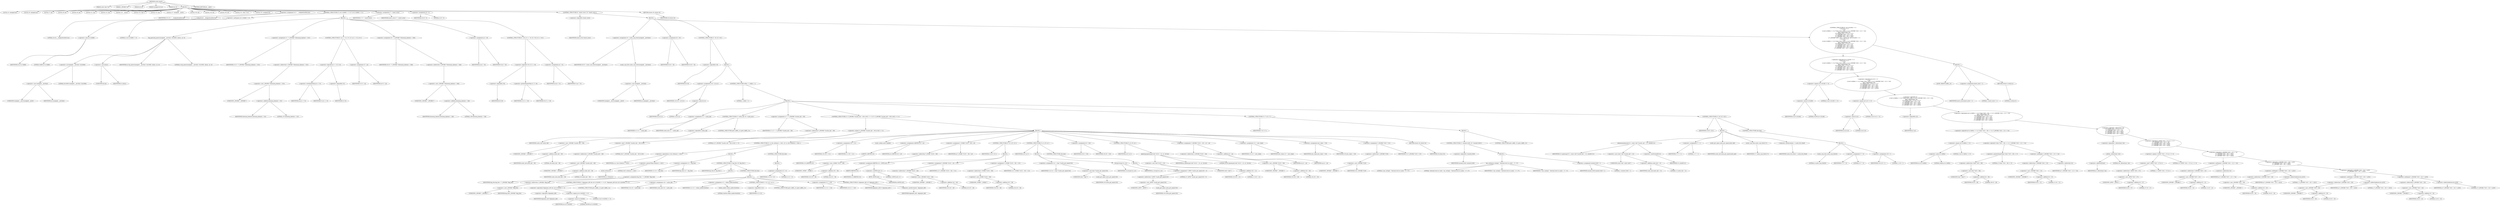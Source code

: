 digraph cache_insert {  
"1000117" [label = "(METHOD,cache_insert)" ]
"1000118" [label = "(PARAM,const char *a1)" ]
"1000119" [label = "(PARAM,_DWORD *a2)" ]
"1000120" [label = "(PARAM,int a3)" ]
"1000121" [label = "(PARAM,unsigned int a4)" ]
"1000122" [label = "(PARAM,int a5)" ]
"1000123" [label = "(BLOCK,,)" ]
"1000124" [label = "(LOCAL,v5: unsigned int)" ]
"1000125" [label = "(LOCAL,v6: unsigned int)" ]
"1000126" [label = "(LOCAL,v7: int)" ]
"1000127" [label = "(LOCAL,v8: int)" ]
"1000128" [label = "(LOCAL,v9: int)" ]
"1000129" [label = "(LOCAL,v11: int)" ]
"1000130" [label = "(LOCAL,v12: int)" ]
"1000131" [label = "(LOCAL,v13: __int16)" ]
"1000132" [label = "(LOCAL,v14: char *)" ]
"1000133" [label = "(LOCAL,v15: int)" ]
"1000134" [label = "(LOCAL,v17: unsigned __int16)" ]
"1000135" [label = "(LOCAL,v18: int)" ]
"1000136" [label = "(LOCAL,v19: int)" ]
"1000137" [label = "(LOCAL,v20: int)" ]
"1000138" [label = "(LOCAL,v21: char [ 16 ])" ]
"1000139" [label = "(LOCAL,v22: unsigned int)" ]
"1000140" [label = "(<operator>.assignment,v22 = __readgsdword(0x14u))" ]
"1000141" [label = "(IDENTIFIER,v22,v22 = __readgsdword(0x14u))" ]
"1000142" [label = "(__readgsdword,__readgsdword(0x14u))" ]
"1000143" [label = "(LITERAL,0x14u,__readgsdword(0x14u))" ]
"1000144" [label = "(CONTROL_STRUCTURE,if ( (a5 & 0x980) != 0 ),if ( (a5 & 0x980) != 0 ))" ]
"1000145" [label = "(<operator>.notEquals,(a5 & 0x980) != 0)" ]
"1000146" [label = "(<operator>.and,a5 & 0x980)" ]
"1000147" [label = "(IDENTIFIER,a5,a5 & 0x980)" ]
"1000148" [label = "(LITERAL,0x980,a5 & 0x980)" ]
"1000149" [label = "(LITERAL,0,(a5 & 0x980) != 0)" ]
"1000150" [label = "(BLOCK,,)" ]
"1000151" [label = "(log_query,log_query((unsigned __int16)a5 | 0x10000, (int)a1, a2, 0))" ]
"1000152" [label = "(<operator>.or,(unsigned __int16)a5 | 0x10000)" ]
"1000153" [label = "(<operator>.cast,(unsigned __int16)a5)" ]
"1000154" [label = "(UNKNOWN,unsigned __int16,unsigned __int16)" ]
"1000155" [label = "(IDENTIFIER,a5,(unsigned __int16)a5)" ]
"1000156" [label = "(LITERAL,0x10000,(unsigned __int16)a5 | 0x10000)" ]
"1000157" [label = "(<operator>.cast,(int)a1)" ]
"1000158" [label = "(UNKNOWN,int,int)" ]
"1000159" [label = "(IDENTIFIER,a1,(int)a1)" ]
"1000160" [label = "(IDENTIFIER,a2,log_query((unsigned __int16)a5 | 0x10000, (int)a1, a2, 0))" ]
"1000161" [label = "(LITERAL,0,log_query((unsigned __int16)a5 | 0x10000, (int)a1, a2, 0))" ]
"1000162" [label = "(<operator>.assignment,v5 = *(_DWORD *)(dnsmasq_daemon + 252))" ]
"1000163" [label = "(IDENTIFIER,v5,v5 = *(_DWORD *)(dnsmasq_daemon + 252))" ]
"1000164" [label = "(<operator>.indirection,*(_DWORD *)(dnsmasq_daemon + 252))" ]
"1000165" [label = "(<operator>.cast,(_DWORD *)(dnsmasq_daemon + 252))" ]
"1000166" [label = "(UNKNOWN,_DWORD *,_DWORD *)" ]
"1000167" [label = "(<operator>.addition,dnsmasq_daemon + 252)" ]
"1000168" [label = "(IDENTIFIER,dnsmasq_daemon,dnsmasq_daemon + 252)" ]
"1000169" [label = "(LITERAL,252,dnsmasq_daemon + 252)" ]
"1000170" [label = "(CONTROL_STRUCTURE,if ( a4 <= v5 || !v5 ),if ( a4 <= v5 || !v5 ))" ]
"1000171" [label = "(<operator>.logicalOr,a4 <= v5 || !v5)" ]
"1000172" [label = "(<operator>.lessEqualsThan,a4 <= v5)" ]
"1000173" [label = "(IDENTIFIER,a4,a4 <= v5)" ]
"1000174" [label = "(IDENTIFIER,v5,a4 <= v5)" ]
"1000175" [label = "(<operator>.logicalNot,!v5)" ]
"1000176" [label = "(IDENTIFIER,v5,!v5)" ]
"1000177" [label = "(<operator>.assignment,v5 = a4)" ]
"1000178" [label = "(IDENTIFIER,v5,v5 = a4)" ]
"1000179" [label = "(IDENTIFIER,a4,v5 = a4)" ]
"1000180" [label = "(<operator>.assignment,v6 = *(_DWORD *)(dnsmasq_daemon + 248))" ]
"1000181" [label = "(IDENTIFIER,v6,v6 = *(_DWORD *)(dnsmasq_daemon + 248))" ]
"1000182" [label = "(<operator>.indirection,*(_DWORD *)(dnsmasq_daemon + 248))" ]
"1000183" [label = "(<operator>.cast,(_DWORD *)(dnsmasq_daemon + 248))" ]
"1000184" [label = "(UNKNOWN,_DWORD *,_DWORD *)" ]
"1000185" [label = "(<operator>.addition,dnsmasq_daemon + 248)" ]
"1000186" [label = "(IDENTIFIER,dnsmasq_daemon,dnsmasq_daemon + 248)" ]
"1000187" [label = "(LITERAL,248,dnsmasq_daemon + 248)" ]
"1000188" [label = "(<operator>.assignment,a4 = v6)" ]
"1000189" [label = "(IDENTIFIER,a4,a4 = v6)" ]
"1000190" [label = "(IDENTIFIER,v6,a4 = v6)" ]
"1000191" [label = "(CONTROL_STRUCTURE,if ( !v6 || v5 >= v6 ),if ( !v6 || v5 >= v6 ))" ]
"1000192" [label = "(<operator>.logicalOr,!v6 || v5 >= v6)" ]
"1000193" [label = "(<operator>.logicalNot,!v6)" ]
"1000194" [label = "(IDENTIFIER,v6,!v6)" ]
"1000195" [label = "(<operator>.greaterEqualsThan,v5 >= v6)" ]
"1000196" [label = "(IDENTIFIER,v5,v5 >= v6)" ]
"1000197" [label = "(IDENTIFIER,v6,v5 >= v6)" ]
"1000198" [label = "(<operator>.assignment,a4 = v5)" ]
"1000199" [label = "(IDENTIFIER,a4,a4 = v5)" ]
"1000200" [label = "(IDENTIFIER,v5,a4 = v5)" ]
"1000201" [label = "(<operator>.assignment,v7 = insert_error)" ]
"1000202" [label = "(IDENTIFIER,v7,v7 = insert_error)" ]
"1000203" [label = "(IDENTIFIER,insert_error,v7 = insert_error)" ]
"1000204" [label = "(<operator>.assignment,v8 = 0)" ]
"1000205" [label = "(IDENTIFIER,v8,v8 = 0)" ]
"1000206" [label = "(LITERAL,0,v8 = 0)" ]
"1000207" [label = "(CONTROL_STRUCTURE,if ( !insert_error ),if ( !insert_error ))" ]
"1000208" [label = "(<operator>.logicalNot,!insert_error)" ]
"1000209" [label = "(IDENTIFIER,insert_error,!insert_error)" ]
"1000210" [label = "(BLOCK,,)" ]
"1000211" [label = "(<operator>.assignment,v9 = cache_scan_free((unsigned __int16)a5))" ]
"1000212" [label = "(IDENTIFIER,v9,v9 = cache_scan_free((unsigned __int16)a5))" ]
"1000213" [label = "(cache_scan_free,cache_scan_free((unsigned __int16)a5))" ]
"1000214" [label = "(<operator>.cast,(unsigned __int16)a5)" ]
"1000215" [label = "(UNKNOWN,unsigned __int16,unsigned __int16)" ]
"1000216" [label = "(IDENTIFIER,a5,(unsigned __int16)a5)" ]
"1000217" [label = "(<operator>.assignment,v8 = v9)" ]
"1000218" [label = "(IDENTIFIER,v8,v8 = v9)" ]
"1000219" [label = "(IDENTIFIER,v9,v8 = v9)" ]
"1000220" [label = "(CONTROL_STRUCTURE,if ( !v9 ),if ( !v9 ))" ]
"1000221" [label = "(<operator>.logicalNot,!v9)" ]
"1000222" [label = "(IDENTIFIER,v9,!v9)" ]
"1000223" [label = "(BLOCK,,)" ]
"1000224" [label = "(<operator>.assignment,v18 = a5 & 4)" ]
"1000225" [label = "(IDENTIFIER,v18,v18 = a5 & 4)" ]
"1000226" [label = "(<operator>.and,a5 & 4)" ]
"1000227" [label = "(IDENTIFIER,a5,a5 & 4)" ]
"1000228" [label = "(LITERAL,4,a5 & 4)" ]
"1000229" [label = "(CONTROL_STRUCTURE,while ( 1 ),while ( 1 ))" ]
"1000230" [label = "(LITERAL,1,while ( 1 ))" ]
"1000231" [label = "(BLOCK,,)" ]
"1000232" [label = "(<operator>.assignment,v11 = cache_tail)" ]
"1000233" [label = "(IDENTIFIER,v11,v11 = cache_tail)" ]
"1000234" [label = "(IDENTIFIER,cache_tail,v11 = cache_tail)" ]
"1000235" [label = "(CONTROL_STRUCTURE,if ( !cache_tail ),if ( !cache_tail ))" ]
"1000236" [label = "(<operator>.logicalNot,!cache_tail)" ]
"1000237" [label = "(IDENTIFIER,cache_tail,!cache_tail)" ]
"1000238" [label = "(CONTROL_STRUCTURE,goto LABEL_23;,goto LABEL_23;)" ]
"1000239" [label = "(<operator>.assignment,v17 = *(_DWORD *)(cache_tail + 36))" ]
"1000240" [label = "(IDENTIFIER,v17,v17 = *(_DWORD *)(cache_tail + 36))" ]
"1000241" [label = "(<operator>.indirection,*(_DWORD *)(cache_tail + 36))" ]
"1000242" [label = "(<operator>.cast,(_DWORD *)(cache_tail + 36))" ]
"1000243" [label = "(UNKNOWN,_DWORD *,_DWORD *)" ]
"1000244" [label = "(<operator>.addition,cache_tail + 36)" ]
"1000245" [label = "(IDENTIFIER,cache_tail,cache_tail + 36)" ]
"1000246" [label = "(LITERAL,36,cache_tail + 36)" ]
"1000247" [label = "(CONTROL_STRUCTURE,if ( (*(_DWORD *)(cache_tail + 36) & 0xC) == 0 ),if ( (*(_DWORD *)(cache_tail + 36) & 0xC) == 0 ))" ]
"1000248" [label = "(<operator>.equals,(*(_DWORD *)(cache_tail + 36) & 0xC) == 0)" ]
"1000249" [label = "(<operator>.and,*(_DWORD *)(cache_tail + 36) & 0xC)" ]
"1000250" [label = "(<operator>.indirection,*(_DWORD *)(cache_tail + 36))" ]
"1000251" [label = "(<operator>.cast,(_DWORD *)(cache_tail + 36))" ]
"1000252" [label = "(UNKNOWN,_DWORD *,_DWORD *)" ]
"1000253" [label = "(<operator>.addition,cache_tail + 36)" ]
"1000254" [label = "(IDENTIFIER,cache_tail,cache_tail + 36)" ]
"1000255" [label = "(LITERAL,36,cache_tail + 36)" ]
"1000256" [label = "(LITERAL,0xC,*(_DWORD *)(cache_tail + 36) & 0xC)" ]
"1000257" [label = "(LITERAL,0,(*(_DWORD *)(cache_tail + 36) & 0xC) == 0)" ]
"1000258" [label = "(BLOCK,,)" ]
"1000259" [label = "(CONTROL_STRUCTURE,if ( a1 && strlen(a1) > 0x31 ),if ( a1 && strlen(a1) > 0x31 ))" ]
"1000260" [label = "(<operator>.logicalAnd,a1 && strlen(a1) > 0x31)" ]
"1000261" [label = "(IDENTIFIER,a1,a1 && strlen(a1) > 0x31)" ]
"1000262" [label = "(<operator>.greaterThan,strlen(a1) > 0x31)" ]
"1000263" [label = "(strlen,strlen(a1))" ]
"1000264" [label = "(IDENTIFIER,a1,strlen(a1))" ]
"1000265" [label = "(LITERAL,0x31,strlen(a1) > 0x31)" ]
"1000266" [label = "(BLOCK,,)" ]
"1000267" [label = "(<operator>.assignment,v12 = big_free)" ]
"1000268" [label = "(IDENTIFIER,v12,v12 = big_free)" ]
"1000269" [label = "(IDENTIFIER,big_free,v12 = big_free)" ]
"1000270" [label = "(CONTROL_STRUCTURE,if ( big_free ),if ( big_free ))" ]
"1000271" [label = "(IDENTIFIER,big_free,if ( big_free ))" ]
"1000272" [label = "(BLOCK,,)" ]
"1000273" [label = "(<operator>.assignment,big_free = *(_DWORD *)big_free)" ]
"1000274" [label = "(IDENTIFIER,big_free,big_free = *(_DWORD *)big_free)" ]
"1000275" [label = "(<operator>.indirection,*(_DWORD *)big_free)" ]
"1000276" [label = "(<operator>.cast,(_DWORD *)big_free)" ]
"1000277" [label = "(UNKNOWN,_DWORD *,_DWORD *)" ]
"1000278" [label = "(IDENTIFIER,big_free,(_DWORD *)big_free)" ]
"1000279" [label = "(CONTROL_STRUCTURE,else,else)" ]
"1000280" [label = "(BLOCK,,)" ]
"1000281" [label = "(CONTROL_STRUCTURE,if ( !bignames_left && (a5 & 0x5000) == 0 ),if ( !bignames_left && (a5 & 0x5000) == 0 ))" ]
"1000282" [label = "(<operator>.logicalAnd,!bignames_left && (a5 & 0x5000) == 0)" ]
"1000283" [label = "(<operator>.logicalNot,!bignames_left)" ]
"1000284" [label = "(IDENTIFIER,bignames_left,!bignames_left)" ]
"1000285" [label = "(<operator>.equals,(a5 & 0x5000) == 0)" ]
"1000286" [label = "(<operator>.and,a5 & 0x5000)" ]
"1000287" [label = "(IDENTIFIER,a5,a5 & 0x5000)" ]
"1000288" [label = "(LITERAL,0x5000,a5 & 0x5000)" ]
"1000289" [label = "(LITERAL,0,(a5 & 0x5000) == 0)" ]
"1000290" [label = "(CONTROL_STRUCTURE,goto LABEL_23;,goto LABEL_23;)" ]
"1000291" [label = "(<operator>.assignment,v19 = cache_tail)" ]
"1000292" [label = "(IDENTIFIER,v19,v19 = cache_tail)" ]
"1000293" [label = "(IDENTIFIER,cache_tail,v19 = cache_tail)" ]
"1000294" [label = "(<operator>.assignment,v12 = whine_malloc(0x404u))" ]
"1000295" [label = "(IDENTIFIER,v12,v12 = whine_malloc(0x404u))" ]
"1000296" [label = "(whine_malloc,whine_malloc(0x404u))" ]
"1000297" [label = "(LITERAL,0x404u,whine_malloc(0x404u))" ]
"1000298" [label = "(CONTROL_STRUCTURE,if ( !v12 ),if ( !v12 ))" ]
"1000299" [label = "(<operator>.logicalNot,!v12)" ]
"1000300" [label = "(IDENTIFIER,v12,!v12)" ]
"1000301" [label = "(CONTROL_STRUCTURE,goto LABEL_23;,goto LABEL_23;)" ]
"1000302" [label = "(<operator>.assignment,v11 = v19)" ]
"1000303" [label = "(IDENTIFIER,v11,v11 = v19)" ]
"1000304" [label = "(IDENTIFIER,v19,v11 = v19)" ]
"1000305" [label = "(CONTROL_STRUCTURE,if ( bignames_left ),if ( bignames_left ))" ]
"1000306" [label = "(IDENTIFIER,bignames_left,if ( bignames_left ))" ]
"1000307" [label = "(<operator>.preDecrement,--bignames_left)" ]
"1000308" [label = "(IDENTIFIER,bignames_left,--bignames_left)" ]
"1000309" [label = "(CONTROL_STRUCTURE,else,else)" ]
"1000310" [label = "(BLOCK,,)" ]
"1000311" [label = "(<operator>.assignment,v12 = 0)" ]
"1000312" [label = "(IDENTIFIER,v12,v12 = 0)" ]
"1000313" [label = "(LITERAL,0,v12 = 0)" ]
"1000314" [label = "(<operator>.assignment,v20 = v11)" ]
"1000315" [label = "(IDENTIFIER,v20,v20 = v11)" ]
"1000316" [label = "(IDENTIFIER,v11,v20 = v11)" ]
"1000317" [label = "(cache_unlink,cache_unlink())" ]
"1000318" [label = "(<operator>.assignment,LOBYTE(v13) = a5)" ]
"1000319" [label = "(LOBYTE,LOBYTE(v13))" ]
"1000320" [label = "(IDENTIFIER,v13,LOBYTE(v13))" ]
"1000321" [label = "(IDENTIFIER,a5,LOBYTE(v13) = a5)" ]
"1000322" [label = "(<operator>.assignment,*(_WORD *)(v20 + 36) = a5)" ]
"1000323" [label = "(<operator>.indirection,*(_WORD *)(v20 + 36))" ]
"1000324" [label = "(<operator>.cast,(_WORD *)(v20 + 36))" ]
"1000325" [label = "(UNKNOWN,_WORD *,_WORD *)" ]
"1000326" [label = "(<operator>.addition,v20 + 36)" ]
"1000327" [label = "(IDENTIFIER,v20,v20 + 36)" ]
"1000328" [label = "(LITERAL,36,v20 + 36)" ]
"1000329" [label = "(IDENTIFIER,a5,*(_WORD *)(v20 + 36) = a5)" ]
"1000330" [label = "(CONTROL_STRUCTURE,if ( v12 ),if ( v12 ))" ]
"1000331" [label = "(IDENTIFIER,v12,if ( v12 ))" ]
"1000332" [label = "(BLOCK,,)" ]
"1000333" [label = "(<operator>.assignment,HIBYTE(v13) = BYTE1(a5) | 2)" ]
"1000334" [label = "(HIBYTE,HIBYTE(v13))" ]
"1000335" [label = "(IDENTIFIER,v13,HIBYTE(v13))" ]
"1000336" [label = "(<operator>.or,BYTE1(a5) | 2)" ]
"1000337" [label = "(BYTE1,BYTE1(a5))" ]
"1000338" [label = "(IDENTIFIER,a5,BYTE1(a5))" ]
"1000339" [label = "(LITERAL,2,BYTE1(a5) | 2)" ]
"1000340" [label = "(<operator>.assignment,*(_DWORD *)(v20 + 40) = v12)" ]
"1000341" [label = "(<operator>.indirection,*(_DWORD *)(v20 + 40))" ]
"1000342" [label = "(<operator>.cast,(_DWORD *)(v20 + 40))" ]
"1000343" [label = "(UNKNOWN,_DWORD *,_DWORD *)" ]
"1000344" [label = "(<operator>.addition,v20 + 40)" ]
"1000345" [label = "(IDENTIFIER,v20,v20 + 40)" ]
"1000346" [label = "(LITERAL,40,v20 + 40)" ]
"1000347" [label = "(IDENTIFIER,v12,*(_DWORD *)(v20 + 40) = v12)" ]
"1000348" [label = "(<operator>.assignment,*(_WORD *)(v20 + 36) = v13)" ]
"1000349" [label = "(<operator>.indirection,*(_WORD *)(v20 + 36))" ]
"1000350" [label = "(<operator>.cast,(_WORD *)(v20 + 36))" ]
"1000351" [label = "(UNKNOWN,_WORD *,_WORD *)" ]
"1000352" [label = "(<operator>.addition,v20 + 36)" ]
"1000353" [label = "(IDENTIFIER,v20,v20 + 36)" ]
"1000354" [label = "(LITERAL,36,v20 + 36)" ]
"1000355" [label = "(IDENTIFIER,v13,*(_WORD *)(v20 + 36) = v13)" ]
"1000356" [label = "(CONTROL_STRUCTURE,if ( a1 ),if ( a1 ))" ]
"1000357" [label = "(IDENTIFIER,a1,if ( a1 ))" ]
"1000358" [label = "(BLOCK,,)" ]
"1000359" [label = "(<operator>.assignment,v14 = (char *)cache_get_name(v20))" ]
"1000360" [label = "(IDENTIFIER,v14,v14 = (char *)cache_get_name(v20))" ]
"1000361" [label = "(<operator>.cast,(char *)cache_get_name(v20))" ]
"1000362" [label = "(UNKNOWN,char *,char *)" ]
"1000363" [label = "(cache_get_name,cache_get_name(v20))" ]
"1000364" [label = "(IDENTIFIER,v20,cache_get_name(v20))" ]
"1000365" [label = "(strcpy,strcpy(v14, a1))" ]
"1000366" [label = "(IDENTIFIER,v14,strcpy(v14, a1))" ]
"1000367" [label = "(IDENTIFIER,a1,strcpy(v14, a1))" ]
"1000368" [label = "(CONTROL_STRUCTURE,else,else)" ]
"1000369" [label = "(BLOCK,,)" ]
"1000370" [label = "(<operator>.assignment,*(_BYTE *)cache_get_name(v20) = 0)" ]
"1000371" [label = "(<operator>.indirection,*(_BYTE *)cache_get_name(v20))" ]
"1000372" [label = "(<operator>.cast,(_BYTE *)cache_get_name(v20))" ]
"1000373" [label = "(UNKNOWN,_BYTE *,_BYTE *)" ]
"1000374" [label = "(cache_get_name,cache_get_name(v20))" ]
"1000375" [label = "(IDENTIFIER,v20,cache_get_name(v20))" ]
"1000376" [label = "(LITERAL,0,*(_BYTE *)cache_get_name(v20) = 0)" ]
"1000377" [label = "(<operator>.assignment,v8 = v20)" ]
"1000378" [label = "(IDENTIFIER,v8,v8 = v20)" ]
"1000379" [label = "(IDENTIFIER,v20,v8 = v20)" ]
"1000380" [label = "(CONTROL_STRUCTURE,if ( a2 ),if ( a2 ))" ]
"1000381" [label = "(IDENTIFIER,a2,if ( a2 ))" ]
"1000382" [label = "(qmemcpy,qmemcpy((void *)(v20 + 12), a2, 0x10u))" ]
"1000383" [label = "(<operator>.cast,(void *)(v20 + 12))" ]
"1000384" [label = "(UNKNOWN,void *,void *)" ]
"1000385" [label = "(<operator>.addition,v20 + 12)" ]
"1000386" [label = "(IDENTIFIER,v20,v20 + 12)" ]
"1000387" [label = "(LITERAL,12,v20 + 12)" ]
"1000388" [label = "(IDENTIFIER,a2,qmemcpy((void *)(v20 + 12), a2, 0x10u))" ]
"1000389" [label = "(LITERAL,0x10u,qmemcpy((void *)(v20 + 12), a2, 0x10u))" ]
"1000390" [label = "(<operator>.assignment,*(_DWORD *)(v20 + 28) = a3 + a4)" ]
"1000391" [label = "(<operator>.indirection,*(_DWORD *)(v20 + 28))" ]
"1000392" [label = "(<operator>.cast,(_DWORD *)(v20 + 28))" ]
"1000393" [label = "(UNKNOWN,_DWORD *,_DWORD *)" ]
"1000394" [label = "(<operator>.addition,v20 + 28)" ]
"1000395" [label = "(IDENTIFIER,v20,v20 + 28)" ]
"1000396" [label = "(LITERAL,28,v20 + 28)" ]
"1000397" [label = "(<operator>.addition,a3 + a4)" ]
"1000398" [label = "(IDENTIFIER,a3,a3 + a4)" ]
"1000399" [label = "(IDENTIFIER,a4,a3 + a4)" ]
"1000400" [label = "(<operator>.assignment,v15 = new_chain)" ]
"1000401" [label = "(IDENTIFIER,v15,v15 = new_chain)" ]
"1000402" [label = "(IDENTIFIER,new_chain,v15 = new_chain)" ]
"1000403" [label = "(<operator>.assignment,new_chain = v20)" ]
"1000404" [label = "(IDENTIFIER,new_chain,new_chain = v20)" ]
"1000405" [label = "(IDENTIFIER,v20,new_chain = v20)" ]
"1000406" [label = "(<operator>.assignment,*(_DWORD *)v20 = v15)" ]
"1000407" [label = "(<operator>.indirection,*(_DWORD *)v20)" ]
"1000408" [label = "(<operator>.cast,(_DWORD *)v20)" ]
"1000409" [label = "(UNKNOWN,_DWORD *,_DWORD *)" ]
"1000410" [label = "(IDENTIFIER,v20,(_DWORD *)v20)" ]
"1000411" [label = "(IDENTIFIER,v15,*(_DWORD *)v20 = v15)" ]
"1000412" [label = "(RETURN,return v8;,return v8;)" ]
"1000413" [label = "(IDENTIFIER,v8,return v8;)" ]
"1000414" [label = "(CONTROL_STRUCTURE,if ( v7 ),if ( v7 ))" ]
"1000415" [label = "(IDENTIFIER,v7,if ( v7 ))" ]
"1000416" [label = "(BLOCK,,)" ]
"1000417" [label = "(CONTROL_STRUCTURE,if ( !warned_8160 ),if ( !warned_8160 ))" ]
"1000418" [label = "(<operator>.logicalNot,!warned_8160)" ]
"1000419" [label = "(IDENTIFIER,warned_8160,!warned_8160)" ]
"1000420" [label = "(BLOCK,,)" ]
"1000421" [label = "(my_syslog,my_syslog(3, \"Internal error in cache.\", v7, v7))" ]
"1000422" [label = "(LITERAL,3,my_syslog(3, \"Internal error in cache.\", v7, v7))" ]
"1000423" [label = "(LITERAL,\"Internal error in cache.\",my_syslog(3, \"Internal error in cache.\", v7, v7))" ]
"1000424" [label = "(IDENTIFIER,v7,my_syslog(3, \"Internal error in cache.\", v7, v7))" ]
"1000425" [label = "(IDENTIFIER,v7,my_syslog(3, \"Internal error in cache.\", v7, v7))" ]
"1000426" [label = "(<operator>.assignment,warned_8160 = 1)" ]
"1000427" [label = "(IDENTIFIER,warned_8160,warned_8160 = 1)" ]
"1000428" [label = "(LITERAL,1,warned_8160 = 1)" ]
"1000429" [label = "(CONTROL_STRUCTURE,goto LABEL_23;,goto LABEL_23;)" ]
"1000430" [label = "(CONTROL_STRUCTURE,if ( v18 ),if ( v18 ))" ]
"1000431" [label = "(IDENTIFIER,v18,if ( v18 ))" ]
"1000432" [label = "(BLOCK,,)" ]
"1000433" [label = "(qmemcpy,qmemcpy(v21, (const void *)(cache_tail + 12), sizeof(v21)))" ]
"1000434" [label = "(IDENTIFIER,v21,qmemcpy(v21, (const void *)(cache_tail + 12), sizeof(v21)))" ]
"1000435" [label = "(<operator>.cast,(const void *)(cache_tail + 12))" ]
"1000436" [label = "(UNKNOWN,const void *,const void *)" ]
"1000437" [label = "(<operator>.addition,cache_tail + 12)" ]
"1000438" [label = "(IDENTIFIER,cache_tail,cache_tail + 12)" ]
"1000439" [label = "(LITERAL,12,cache_tail + 12)" ]
"1000440" [label = "(<operator>.sizeOf,sizeof(v21))" ]
"1000441" [label = "(IDENTIFIER,v21,sizeof(v21))" ]
"1000442" [label = "(<operator>.assignment,v7 = 1)" ]
"1000443" [label = "(IDENTIFIER,v7,v7 = 1)" ]
"1000444" [label = "(LITERAL,1,v7 = 1)" ]
"1000445" [label = "(cache_get_name,cache_get_name(cache_tail))" ]
"1000446" [label = "(IDENTIFIER,cache_tail,cache_get_name(cache_tail))" ]
"1000447" [label = "(cache_scan_free,cache_scan_free(v17))" ]
"1000448" [label = "(IDENTIFIER,v17,cache_scan_free(v17))" ]
"1000449" [label = "(<operator>.preIncrement,++cache_live_freed)" ]
"1000450" [label = "(IDENTIFIER,cache_live_freed,++cache_live_freed)" ]
"1000451" [label = "(CONTROL_STRUCTURE,else,else)" ]
"1000452" [label = "(BLOCK,,)" ]
"1000453" [label = "(cache_scan_free,cache_scan_free(0))" ]
"1000454" [label = "(LITERAL,0,cache_scan_free(0))" ]
"1000455" [label = "(<operator>.assignment,v7 = 0)" ]
"1000456" [label = "(IDENTIFIER,v7,v7 = 0)" ]
"1000457" [label = "(LITERAL,0,v7 = 0)" ]
"1000458" [label = "(<operator>.assignment,v18 = 1)" ]
"1000459" [label = "(IDENTIFIER,v18,v18 = 1)" ]
"1000460" [label = "(LITERAL,1,v18 = 1)" ]
"1000461" [label = "(CONTROL_STRUCTURE,if ( (a5 & 0x180) == 0\n      || (a5 & 8) == 0\n      || !a2\n      || ((a5 & 0x80u) == 0 || *(char *)(v9 + 36) >= 0 || *(_DWORD *)(v9 + 12) != *a2)\n      && (!_bittest(&a5, 8u)\n       || (*(_BYTE *)(v8 + 37) & 1) == 0\n       || *(_DWORD *)(v8 + 12) != *a2\n       || *(_DWORD *)(v8 + 16) != a2[1]\n       || *(_DWORD *)(v8 + 20) != a2[2]\n       || *(_DWORD *)(v8 + 24) != a2[3]) ),if ( (a5 & 0x180) == 0\n      || (a5 & 8) == 0\n      || !a2\n      || ((a5 & 0x80u) == 0 || *(char *)(v9 + 36) >= 0 || *(_DWORD *)(v9 + 12) != *a2)\n      && (!_bittest(&a5, 8u)\n       || (*(_BYTE *)(v8 + 37) & 1) == 0\n       || *(_DWORD *)(v8 + 12) != *a2\n       || *(_DWORD *)(v8 + 16) != a2[1]\n       || *(_DWORD *)(v8 + 20) != a2[2]\n       || *(_DWORD *)(v8 + 24) != a2[3]) ))" ]
"1000462" [label = "(<operator>.logicalOr,(a5 & 0x180) == 0\n      || (a5 & 8) == 0\n      || !a2\n      || ((a5 & 0x80u) == 0 || *(char *)(v9 + 36) >= 0 || *(_DWORD *)(v9 + 12) != *a2)\n      && (!_bittest(&a5, 8u)\n       || (*(_BYTE *)(v8 + 37) & 1) == 0\n       || *(_DWORD *)(v8 + 12) != *a2\n       || *(_DWORD *)(v8 + 16) != a2[1]\n       || *(_DWORD *)(v8 + 20) != a2[2]\n       || *(_DWORD *)(v8 + 24) != a2[3]))" ]
"1000463" [label = "(<operator>.equals,(a5 & 0x180) == 0)" ]
"1000464" [label = "(<operator>.and,a5 & 0x180)" ]
"1000465" [label = "(IDENTIFIER,a5,a5 & 0x180)" ]
"1000466" [label = "(LITERAL,0x180,a5 & 0x180)" ]
"1000467" [label = "(LITERAL,0,(a5 & 0x180) == 0)" ]
"1000468" [label = "(<operator>.logicalOr,(a5 & 8) == 0\n      || !a2\n      || ((a5 & 0x80u) == 0 || *(char *)(v9 + 36) >= 0 || *(_DWORD *)(v9 + 12) != *a2)\n      && (!_bittest(&a5, 8u)\n       || (*(_BYTE *)(v8 + 37) & 1) == 0\n       || *(_DWORD *)(v8 + 12) != *a2\n       || *(_DWORD *)(v8 + 16) != a2[1]\n       || *(_DWORD *)(v8 + 20) != a2[2]\n       || *(_DWORD *)(v8 + 24) != a2[3]))" ]
"1000469" [label = "(<operator>.equals,(a5 & 8) == 0)" ]
"1000470" [label = "(<operator>.and,a5 & 8)" ]
"1000471" [label = "(IDENTIFIER,a5,a5 & 8)" ]
"1000472" [label = "(LITERAL,8,a5 & 8)" ]
"1000473" [label = "(LITERAL,0,(a5 & 8) == 0)" ]
"1000474" [label = "(<operator>.logicalOr,!a2\n      || ((a5 & 0x80u) == 0 || *(char *)(v9 + 36) >= 0 || *(_DWORD *)(v9 + 12) != *a2)\n      && (!_bittest(&a5, 8u)\n       || (*(_BYTE *)(v8 + 37) & 1) == 0\n       || *(_DWORD *)(v8 + 12) != *a2\n       || *(_DWORD *)(v8 + 16) != a2[1]\n       || *(_DWORD *)(v8 + 20) != a2[2]\n       || *(_DWORD *)(v8 + 24) != a2[3]))" ]
"1000475" [label = "(<operator>.logicalNot,!a2)" ]
"1000476" [label = "(IDENTIFIER,a2,!a2)" ]
"1000477" [label = "(<operator>.logicalAnd,((a5 & 0x80u) == 0 || *(char *)(v9 + 36) >= 0 || *(_DWORD *)(v9 + 12) != *a2)\n      && (!_bittest(&a5, 8u)\n       || (*(_BYTE *)(v8 + 37) & 1) == 0\n       || *(_DWORD *)(v8 + 12) != *a2\n       || *(_DWORD *)(v8 + 16) != a2[1]\n       || *(_DWORD *)(v8 + 20) != a2[2]\n       || *(_DWORD *)(v8 + 24) != a2[3]))" ]
"1000478" [label = "(<operator>.logicalOr,(a5 & 0x80u) == 0 || *(char *)(v9 + 36) >= 0 || *(_DWORD *)(v9 + 12) != *a2)" ]
"1000479" [label = "(<operator>.equals,(a5 & 0x80u) == 0)" ]
"1000480" [label = "(<operator>.and,a5 & 0x80u)" ]
"1000481" [label = "(IDENTIFIER,a5,a5 & 0x80u)" ]
"1000482" [label = "(LITERAL,0x80u,a5 & 0x80u)" ]
"1000483" [label = "(LITERAL,0,(a5 & 0x80u) == 0)" ]
"1000484" [label = "(<operator>.logicalOr,*(char *)(v9 + 36) >= 0 || *(_DWORD *)(v9 + 12) != *a2)" ]
"1000485" [label = "(<operator>.greaterEqualsThan,*(char *)(v9 + 36) >= 0)" ]
"1000486" [label = "(<operator>.indirection,*(char *)(v9 + 36))" ]
"1000487" [label = "(<operator>.cast,(char *)(v9 + 36))" ]
"1000488" [label = "(UNKNOWN,char *,char *)" ]
"1000489" [label = "(<operator>.addition,v9 + 36)" ]
"1000490" [label = "(IDENTIFIER,v9,v9 + 36)" ]
"1000491" [label = "(LITERAL,36,v9 + 36)" ]
"1000492" [label = "(LITERAL,0,*(char *)(v9 + 36) >= 0)" ]
"1000493" [label = "(<operator>.notEquals,*(_DWORD *)(v9 + 12) != *a2)" ]
"1000494" [label = "(<operator>.indirection,*(_DWORD *)(v9 + 12))" ]
"1000495" [label = "(<operator>.cast,(_DWORD *)(v9 + 12))" ]
"1000496" [label = "(UNKNOWN,_DWORD *,_DWORD *)" ]
"1000497" [label = "(<operator>.addition,v9 + 12)" ]
"1000498" [label = "(IDENTIFIER,v9,v9 + 12)" ]
"1000499" [label = "(LITERAL,12,v9 + 12)" ]
"1000500" [label = "(<operator>.indirection,*a2)" ]
"1000501" [label = "(IDENTIFIER,a2,*(_DWORD *)(v9 + 12) != *a2)" ]
"1000502" [label = "(<operator>.logicalOr,!_bittest(&a5, 8u)\n       || (*(_BYTE *)(v8 + 37) & 1) == 0\n       || *(_DWORD *)(v8 + 12) != *a2\n       || *(_DWORD *)(v8 + 16) != a2[1]\n       || *(_DWORD *)(v8 + 20) != a2[2]\n       || *(_DWORD *)(v8 + 24) != a2[3])" ]
"1000503" [label = "(<operator>.logicalNot,!_bittest(&a5, 8u))" ]
"1000504" [label = "(_bittest,_bittest(&a5, 8u))" ]
"1000505" [label = "(<operator>.addressOf,&a5)" ]
"1000506" [label = "(IDENTIFIER,a5,_bittest(&a5, 8u))" ]
"1000507" [label = "(LITERAL,8u,_bittest(&a5, 8u))" ]
"1000508" [label = "(<operator>.logicalOr,(*(_BYTE *)(v8 + 37) & 1) == 0\n       || *(_DWORD *)(v8 + 12) != *a2\n       || *(_DWORD *)(v8 + 16) != a2[1]\n       || *(_DWORD *)(v8 + 20) != a2[2]\n       || *(_DWORD *)(v8 + 24) != a2[3])" ]
"1000509" [label = "(<operator>.equals,(*(_BYTE *)(v8 + 37) & 1) == 0)" ]
"1000510" [label = "(<operator>.and,*(_BYTE *)(v8 + 37) & 1)" ]
"1000511" [label = "(<operator>.indirection,*(_BYTE *)(v8 + 37))" ]
"1000512" [label = "(<operator>.cast,(_BYTE *)(v8 + 37))" ]
"1000513" [label = "(UNKNOWN,_BYTE *,_BYTE *)" ]
"1000514" [label = "(<operator>.addition,v8 + 37)" ]
"1000515" [label = "(IDENTIFIER,v8,v8 + 37)" ]
"1000516" [label = "(LITERAL,37,v8 + 37)" ]
"1000517" [label = "(LITERAL,1,*(_BYTE *)(v8 + 37) & 1)" ]
"1000518" [label = "(LITERAL,0,(*(_BYTE *)(v8 + 37) & 1) == 0)" ]
"1000519" [label = "(<operator>.logicalOr,*(_DWORD *)(v8 + 12) != *a2\n       || *(_DWORD *)(v8 + 16) != a2[1]\n       || *(_DWORD *)(v8 + 20) != a2[2]\n       || *(_DWORD *)(v8 + 24) != a2[3])" ]
"1000520" [label = "(<operator>.notEquals,*(_DWORD *)(v8 + 12) != *a2)" ]
"1000521" [label = "(<operator>.indirection,*(_DWORD *)(v8 + 12))" ]
"1000522" [label = "(<operator>.cast,(_DWORD *)(v8 + 12))" ]
"1000523" [label = "(UNKNOWN,_DWORD *,_DWORD *)" ]
"1000524" [label = "(<operator>.addition,v8 + 12)" ]
"1000525" [label = "(IDENTIFIER,v8,v8 + 12)" ]
"1000526" [label = "(LITERAL,12,v8 + 12)" ]
"1000527" [label = "(<operator>.indirection,*a2)" ]
"1000528" [label = "(IDENTIFIER,a2,*(_DWORD *)(v8 + 12) != *a2)" ]
"1000529" [label = "(<operator>.logicalOr,*(_DWORD *)(v8 + 16) != a2[1]\n       || *(_DWORD *)(v8 + 20) != a2[2]\n       || *(_DWORD *)(v8 + 24) != a2[3])" ]
"1000530" [label = "(<operator>.notEquals,*(_DWORD *)(v8 + 16) != a2[1])" ]
"1000531" [label = "(<operator>.indirection,*(_DWORD *)(v8 + 16))" ]
"1000532" [label = "(<operator>.cast,(_DWORD *)(v8 + 16))" ]
"1000533" [label = "(UNKNOWN,_DWORD *,_DWORD *)" ]
"1000534" [label = "(<operator>.addition,v8 + 16)" ]
"1000535" [label = "(IDENTIFIER,v8,v8 + 16)" ]
"1000536" [label = "(LITERAL,16,v8 + 16)" ]
"1000537" [label = "(<operator>.indirectIndexAccess,a2[1])" ]
"1000538" [label = "(IDENTIFIER,a2,*(_DWORD *)(v8 + 16) != a2[1])" ]
"1000539" [label = "(LITERAL,1,*(_DWORD *)(v8 + 16) != a2[1])" ]
"1000540" [label = "(<operator>.logicalOr,*(_DWORD *)(v8 + 20) != a2[2]\n       || *(_DWORD *)(v8 + 24) != a2[3])" ]
"1000541" [label = "(<operator>.notEquals,*(_DWORD *)(v8 + 20) != a2[2])" ]
"1000542" [label = "(<operator>.indirection,*(_DWORD *)(v8 + 20))" ]
"1000543" [label = "(<operator>.cast,(_DWORD *)(v8 + 20))" ]
"1000544" [label = "(UNKNOWN,_DWORD *,_DWORD *)" ]
"1000545" [label = "(<operator>.addition,v8 + 20)" ]
"1000546" [label = "(IDENTIFIER,v8,v8 + 20)" ]
"1000547" [label = "(LITERAL,20,v8 + 20)" ]
"1000548" [label = "(<operator>.indirectIndexAccess,a2[2])" ]
"1000549" [label = "(IDENTIFIER,a2,*(_DWORD *)(v8 + 20) != a2[2])" ]
"1000550" [label = "(LITERAL,2,*(_DWORD *)(v8 + 20) != a2[2])" ]
"1000551" [label = "(<operator>.notEquals,*(_DWORD *)(v8 + 24) != a2[3])" ]
"1000552" [label = "(<operator>.indirection,*(_DWORD *)(v8 + 24))" ]
"1000553" [label = "(<operator>.cast,(_DWORD *)(v8 + 24))" ]
"1000554" [label = "(UNKNOWN,_DWORD *,_DWORD *)" ]
"1000555" [label = "(<operator>.addition,v8 + 24)" ]
"1000556" [label = "(IDENTIFIER,v8,v8 + 24)" ]
"1000557" [label = "(LITERAL,24,v8 + 24)" ]
"1000558" [label = "(<operator>.indirectIndexAccess,a2[3])" ]
"1000559" [label = "(IDENTIFIER,a2,*(_DWORD *)(v8 + 24) != a2[3])" ]
"1000560" [label = "(LITERAL,3,*(_DWORD *)(v8 + 24) != a2[3])" ]
"1000561" [label = "(BLOCK,,)" ]
"1000562" [label = "(JUMP_TARGET,LABEL_23)" ]
"1000563" [label = "(<operator>.assignment,insert_error = 1)" ]
"1000564" [label = "(IDENTIFIER,insert_error,insert_error = 1)" ]
"1000565" [label = "(LITERAL,1,insert_error = 1)" ]
"1000566" [label = "(RETURN,return 0;,return 0;)" ]
"1000567" [label = "(LITERAL,0,return 0;)" ]
"1000568" [label = "(RETURN,return v8;,return v8;)" ]
"1000569" [label = "(IDENTIFIER,v8,return v8;)" ]
"1000570" [label = "(METHOD_RETURN,int __cdecl)" ]
  "1000117" -> "1000118" 
  "1000117" -> "1000119" 
  "1000117" -> "1000120" 
  "1000117" -> "1000121" 
  "1000117" -> "1000122" 
  "1000117" -> "1000123" 
  "1000117" -> "1000570" 
  "1000123" -> "1000124" 
  "1000123" -> "1000125" 
  "1000123" -> "1000126" 
  "1000123" -> "1000127" 
  "1000123" -> "1000128" 
  "1000123" -> "1000129" 
  "1000123" -> "1000130" 
  "1000123" -> "1000131" 
  "1000123" -> "1000132" 
  "1000123" -> "1000133" 
  "1000123" -> "1000134" 
  "1000123" -> "1000135" 
  "1000123" -> "1000136" 
  "1000123" -> "1000137" 
  "1000123" -> "1000138" 
  "1000123" -> "1000139" 
  "1000123" -> "1000140" 
  "1000123" -> "1000144" 
  "1000123" -> "1000201" 
  "1000123" -> "1000204" 
  "1000123" -> "1000207" 
  "1000123" -> "1000568" 
  "1000140" -> "1000141" 
  "1000140" -> "1000142" 
  "1000142" -> "1000143" 
  "1000144" -> "1000145" 
  "1000144" -> "1000150" 
  "1000145" -> "1000146" 
  "1000145" -> "1000149" 
  "1000146" -> "1000147" 
  "1000146" -> "1000148" 
  "1000150" -> "1000151" 
  "1000150" -> "1000162" 
  "1000150" -> "1000170" 
  "1000150" -> "1000180" 
  "1000150" -> "1000188" 
  "1000150" -> "1000191" 
  "1000151" -> "1000152" 
  "1000151" -> "1000157" 
  "1000151" -> "1000160" 
  "1000151" -> "1000161" 
  "1000152" -> "1000153" 
  "1000152" -> "1000156" 
  "1000153" -> "1000154" 
  "1000153" -> "1000155" 
  "1000157" -> "1000158" 
  "1000157" -> "1000159" 
  "1000162" -> "1000163" 
  "1000162" -> "1000164" 
  "1000164" -> "1000165" 
  "1000165" -> "1000166" 
  "1000165" -> "1000167" 
  "1000167" -> "1000168" 
  "1000167" -> "1000169" 
  "1000170" -> "1000171" 
  "1000170" -> "1000177" 
  "1000171" -> "1000172" 
  "1000171" -> "1000175" 
  "1000172" -> "1000173" 
  "1000172" -> "1000174" 
  "1000175" -> "1000176" 
  "1000177" -> "1000178" 
  "1000177" -> "1000179" 
  "1000180" -> "1000181" 
  "1000180" -> "1000182" 
  "1000182" -> "1000183" 
  "1000183" -> "1000184" 
  "1000183" -> "1000185" 
  "1000185" -> "1000186" 
  "1000185" -> "1000187" 
  "1000188" -> "1000189" 
  "1000188" -> "1000190" 
  "1000191" -> "1000192" 
  "1000191" -> "1000198" 
  "1000192" -> "1000193" 
  "1000192" -> "1000195" 
  "1000193" -> "1000194" 
  "1000195" -> "1000196" 
  "1000195" -> "1000197" 
  "1000198" -> "1000199" 
  "1000198" -> "1000200" 
  "1000201" -> "1000202" 
  "1000201" -> "1000203" 
  "1000204" -> "1000205" 
  "1000204" -> "1000206" 
  "1000207" -> "1000208" 
  "1000207" -> "1000210" 
  "1000208" -> "1000209" 
  "1000210" -> "1000211" 
  "1000210" -> "1000217" 
  "1000210" -> "1000220" 
  "1000210" -> "1000461" 
  "1000211" -> "1000212" 
  "1000211" -> "1000213" 
  "1000213" -> "1000214" 
  "1000214" -> "1000215" 
  "1000214" -> "1000216" 
  "1000217" -> "1000218" 
  "1000217" -> "1000219" 
  "1000220" -> "1000221" 
  "1000220" -> "1000223" 
  "1000221" -> "1000222" 
  "1000223" -> "1000224" 
  "1000223" -> "1000229" 
  "1000224" -> "1000225" 
  "1000224" -> "1000226" 
  "1000226" -> "1000227" 
  "1000226" -> "1000228" 
  "1000229" -> "1000230" 
  "1000229" -> "1000231" 
  "1000231" -> "1000232" 
  "1000231" -> "1000235" 
  "1000231" -> "1000239" 
  "1000231" -> "1000247" 
  "1000231" -> "1000414" 
  "1000231" -> "1000430" 
  "1000232" -> "1000233" 
  "1000232" -> "1000234" 
  "1000235" -> "1000236" 
  "1000235" -> "1000238" 
  "1000236" -> "1000237" 
  "1000239" -> "1000240" 
  "1000239" -> "1000241" 
  "1000241" -> "1000242" 
  "1000242" -> "1000243" 
  "1000242" -> "1000244" 
  "1000244" -> "1000245" 
  "1000244" -> "1000246" 
  "1000247" -> "1000248" 
  "1000247" -> "1000258" 
  "1000248" -> "1000249" 
  "1000248" -> "1000257" 
  "1000249" -> "1000250" 
  "1000249" -> "1000256" 
  "1000250" -> "1000251" 
  "1000251" -> "1000252" 
  "1000251" -> "1000253" 
  "1000253" -> "1000254" 
  "1000253" -> "1000255" 
  "1000258" -> "1000259" 
  "1000258" -> "1000314" 
  "1000258" -> "1000317" 
  "1000258" -> "1000318" 
  "1000258" -> "1000322" 
  "1000258" -> "1000330" 
  "1000258" -> "1000356" 
  "1000258" -> "1000377" 
  "1000258" -> "1000380" 
  "1000258" -> "1000390" 
  "1000258" -> "1000400" 
  "1000258" -> "1000403" 
  "1000258" -> "1000406" 
  "1000258" -> "1000412" 
  "1000259" -> "1000260" 
  "1000259" -> "1000266" 
  "1000259" -> "1000309" 
  "1000260" -> "1000261" 
  "1000260" -> "1000262" 
  "1000262" -> "1000263" 
  "1000262" -> "1000265" 
  "1000263" -> "1000264" 
  "1000266" -> "1000267" 
  "1000266" -> "1000270" 
  "1000267" -> "1000268" 
  "1000267" -> "1000269" 
  "1000270" -> "1000271" 
  "1000270" -> "1000272" 
  "1000270" -> "1000279" 
  "1000272" -> "1000273" 
  "1000273" -> "1000274" 
  "1000273" -> "1000275" 
  "1000275" -> "1000276" 
  "1000276" -> "1000277" 
  "1000276" -> "1000278" 
  "1000279" -> "1000280" 
  "1000280" -> "1000281" 
  "1000280" -> "1000291" 
  "1000280" -> "1000294" 
  "1000280" -> "1000298" 
  "1000280" -> "1000302" 
  "1000280" -> "1000305" 
  "1000281" -> "1000282" 
  "1000281" -> "1000290" 
  "1000282" -> "1000283" 
  "1000282" -> "1000285" 
  "1000283" -> "1000284" 
  "1000285" -> "1000286" 
  "1000285" -> "1000289" 
  "1000286" -> "1000287" 
  "1000286" -> "1000288" 
  "1000291" -> "1000292" 
  "1000291" -> "1000293" 
  "1000294" -> "1000295" 
  "1000294" -> "1000296" 
  "1000296" -> "1000297" 
  "1000298" -> "1000299" 
  "1000298" -> "1000301" 
  "1000299" -> "1000300" 
  "1000302" -> "1000303" 
  "1000302" -> "1000304" 
  "1000305" -> "1000306" 
  "1000305" -> "1000307" 
  "1000307" -> "1000308" 
  "1000309" -> "1000310" 
  "1000310" -> "1000311" 
  "1000311" -> "1000312" 
  "1000311" -> "1000313" 
  "1000314" -> "1000315" 
  "1000314" -> "1000316" 
  "1000318" -> "1000319" 
  "1000318" -> "1000321" 
  "1000319" -> "1000320" 
  "1000322" -> "1000323" 
  "1000322" -> "1000329" 
  "1000323" -> "1000324" 
  "1000324" -> "1000325" 
  "1000324" -> "1000326" 
  "1000326" -> "1000327" 
  "1000326" -> "1000328" 
  "1000330" -> "1000331" 
  "1000330" -> "1000332" 
  "1000332" -> "1000333" 
  "1000332" -> "1000340" 
  "1000332" -> "1000348" 
  "1000333" -> "1000334" 
  "1000333" -> "1000336" 
  "1000334" -> "1000335" 
  "1000336" -> "1000337" 
  "1000336" -> "1000339" 
  "1000337" -> "1000338" 
  "1000340" -> "1000341" 
  "1000340" -> "1000347" 
  "1000341" -> "1000342" 
  "1000342" -> "1000343" 
  "1000342" -> "1000344" 
  "1000344" -> "1000345" 
  "1000344" -> "1000346" 
  "1000348" -> "1000349" 
  "1000348" -> "1000355" 
  "1000349" -> "1000350" 
  "1000350" -> "1000351" 
  "1000350" -> "1000352" 
  "1000352" -> "1000353" 
  "1000352" -> "1000354" 
  "1000356" -> "1000357" 
  "1000356" -> "1000358" 
  "1000356" -> "1000368" 
  "1000358" -> "1000359" 
  "1000358" -> "1000365" 
  "1000359" -> "1000360" 
  "1000359" -> "1000361" 
  "1000361" -> "1000362" 
  "1000361" -> "1000363" 
  "1000363" -> "1000364" 
  "1000365" -> "1000366" 
  "1000365" -> "1000367" 
  "1000368" -> "1000369" 
  "1000369" -> "1000370" 
  "1000370" -> "1000371" 
  "1000370" -> "1000376" 
  "1000371" -> "1000372" 
  "1000372" -> "1000373" 
  "1000372" -> "1000374" 
  "1000374" -> "1000375" 
  "1000377" -> "1000378" 
  "1000377" -> "1000379" 
  "1000380" -> "1000381" 
  "1000380" -> "1000382" 
  "1000382" -> "1000383" 
  "1000382" -> "1000388" 
  "1000382" -> "1000389" 
  "1000383" -> "1000384" 
  "1000383" -> "1000385" 
  "1000385" -> "1000386" 
  "1000385" -> "1000387" 
  "1000390" -> "1000391" 
  "1000390" -> "1000397" 
  "1000391" -> "1000392" 
  "1000392" -> "1000393" 
  "1000392" -> "1000394" 
  "1000394" -> "1000395" 
  "1000394" -> "1000396" 
  "1000397" -> "1000398" 
  "1000397" -> "1000399" 
  "1000400" -> "1000401" 
  "1000400" -> "1000402" 
  "1000403" -> "1000404" 
  "1000403" -> "1000405" 
  "1000406" -> "1000407" 
  "1000406" -> "1000411" 
  "1000407" -> "1000408" 
  "1000408" -> "1000409" 
  "1000408" -> "1000410" 
  "1000412" -> "1000413" 
  "1000414" -> "1000415" 
  "1000414" -> "1000416" 
  "1000416" -> "1000417" 
  "1000416" -> "1000429" 
  "1000417" -> "1000418" 
  "1000417" -> "1000420" 
  "1000418" -> "1000419" 
  "1000420" -> "1000421" 
  "1000420" -> "1000426" 
  "1000421" -> "1000422" 
  "1000421" -> "1000423" 
  "1000421" -> "1000424" 
  "1000421" -> "1000425" 
  "1000426" -> "1000427" 
  "1000426" -> "1000428" 
  "1000430" -> "1000431" 
  "1000430" -> "1000432" 
  "1000430" -> "1000451" 
  "1000432" -> "1000433" 
  "1000432" -> "1000442" 
  "1000432" -> "1000445" 
  "1000432" -> "1000447" 
  "1000432" -> "1000449" 
  "1000433" -> "1000434" 
  "1000433" -> "1000435" 
  "1000433" -> "1000440" 
  "1000435" -> "1000436" 
  "1000435" -> "1000437" 
  "1000437" -> "1000438" 
  "1000437" -> "1000439" 
  "1000440" -> "1000441" 
  "1000442" -> "1000443" 
  "1000442" -> "1000444" 
  "1000445" -> "1000446" 
  "1000447" -> "1000448" 
  "1000449" -> "1000450" 
  "1000451" -> "1000452" 
  "1000452" -> "1000453" 
  "1000452" -> "1000455" 
  "1000452" -> "1000458" 
  "1000453" -> "1000454" 
  "1000455" -> "1000456" 
  "1000455" -> "1000457" 
  "1000458" -> "1000459" 
  "1000458" -> "1000460" 
  "1000461" -> "1000462" 
  "1000461" -> "1000561" 
  "1000462" -> "1000463" 
  "1000462" -> "1000468" 
  "1000463" -> "1000464" 
  "1000463" -> "1000467" 
  "1000464" -> "1000465" 
  "1000464" -> "1000466" 
  "1000468" -> "1000469" 
  "1000468" -> "1000474" 
  "1000469" -> "1000470" 
  "1000469" -> "1000473" 
  "1000470" -> "1000471" 
  "1000470" -> "1000472" 
  "1000474" -> "1000475" 
  "1000474" -> "1000477" 
  "1000475" -> "1000476" 
  "1000477" -> "1000478" 
  "1000477" -> "1000502" 
  "1000478" -> "1000479" 
  "1000478" -> "1000484" 
  "1000479" -> "1000480" 
  "1000479" -> "1000483" 
  "1000480" -> "1000481" 
  "1000480" -> "1000482" 
  "1000484" -> "1000485" 
  "1000484" -> "1000493" 
  "1000485" -> "1000486" 
  "1000485" -> "1000492" 
  "1000486" -> "1000487" 
  "1000487" -> "1000488" 
  "1000487" -> "1000489" 
  "1000489" -> "1000490" 
  "1000489" -> "1000491" 
  "1000493" -> "1000494" 
  "1000493" -> "1000500" 
  "1000494" -> "1000495" 
  "1000495" -> "1000496" 
  "1000495" -> "1000497" 
  "1000497" -> "1000498" 
  "1000497" -> "1000499" 
  "1000500" -> "1000501" 
  "1000502" -> "1000503" 
  "1000502" -> "1000508" 
  "1000503" -> "1000504" 
  "1000504" -> "1000505" 
  "1000504" -> "1000507" 
  "1000505" -> "1000506" 
  "1000508" -> "1000509" 
  "1000508" -> "1000519" 
  "1000509" -> "1000510" 
  "1000509" -> "1000518" 
  "1000510" -> "1000511" 
  "1000510" -> "1000517" 
  "1000511" -> "1000512" 
  "1000512" -> "1000513" 
  "1000512" -> "1000514" 
  "1000514" -> "1000515" 
  "1000514" -> "1000516" 
  "1000519" -> "1000520" 
  "1000519" -> "1000529" 
  "1000520" -> "1000521" 
  "1000520" -> "1000527" 
  "1000521" -> "1000522" 
  "1000522" -> "1000523" 
  "1000522" -> "1000524" 
  "1000524" -> "1000525" 
  "1000524" -> "1000526" 
  "1000527" -> "1000528" 
  "1000529" -> "1000530" 
  "1000529" -> "1000540" 
  "1000530" -> "1000531" 
  "1000530" -> "1000537" 
  "1000531" -> "1000532" 
  "1000532" -> "1000533" 
  "1000532" -> "1000534" 
  "1000534" -> "1000535" 
  "1000534" -> "1000536" 
  "1000537" -> "1000538" 
  "1000537" -> "1000539" 
  "1000540" -> "1000541" 
  "1000540" -> "1000551" 
  "1000541" -> "1000542" 
  "1000541" -> "1000548" 
  "1000542" -> "1000543" 
  "1000543" -> "1000544" 
  "1000543" -> "1000545" 
  "1000545" -> "1000546" 
  "1000545" -> "1000547" 
  "1000548" -> "1000549" 
  "1000548" -> "1000550" 
  "1000551" -> "1000552" 
  "1000551" -> "1000558" 
  "1000552" -> "1000553" 
  "1000553" -> "1000554" 
  "1000553" -> "1000555" 
  "1000555" -> "1000556" 
  "1000555" -> "1000557" 
  "1000558" -> "1000559" 
  "1000558" -> "1000560" 
  "1000561" -> "1000562" 
  "1000561" -> "1000563" 
  "1000561" -> "1000566" 
  "1000563" -> "1000564" 
  "1000563" -> "1000565" 
  "1000566" -> "1000567" 
  "1000568" -> "1000569" 
}
